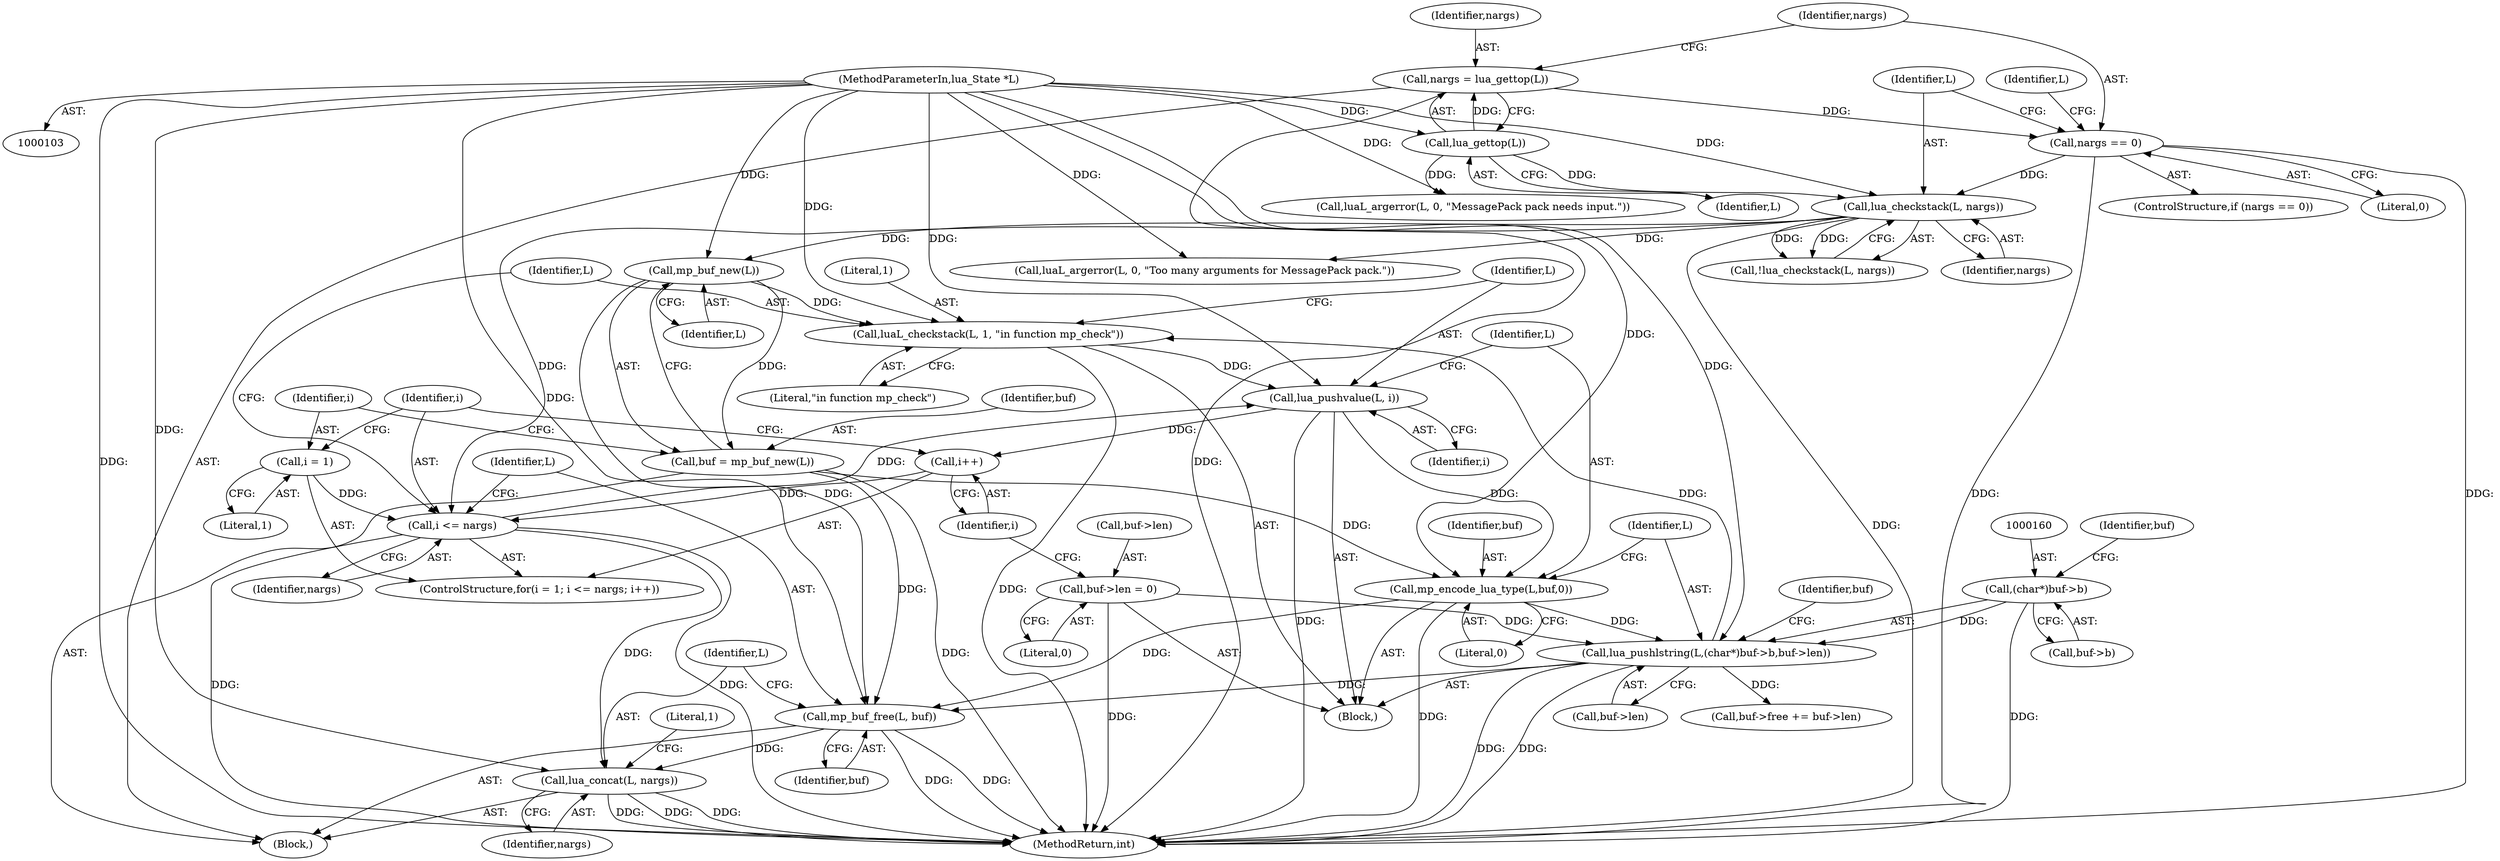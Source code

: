 digraph "0_redis_5ccb6f7a791bf3490357b00a898885759d98bab0_2@API" {
"1000179" [label="(Call,mp_buf_free(L, buf))"];
"1000157" [label="(Call,lua_pushlstring(L,(char*)buf->b,buf->len))"];
"1000153" [label="(Call,mp_encode_lua_type(L,buf,0))"];
"1000150" [label="(Call,lua_pushvalue(L, i))"];
"1000146" [label="(Call,luaL_checkstack(L, 1, \"in function mp_check\"))"];
"1000134" [label="(Call,mp_buf_new(L))"];
"1000124" [label="(Call,lua_checkstack(L, nargs))"];
"1000109" [label="(Call,lua_gettop(L))"];
"1000104" [label="(MethodParameterIn,lua_State *L)"];
"1000114" [label="(Call,nargs == 0)"];
"1000107" [label="(Call,nargs = lua_gettop(L))"];
"1000140" [label="(Call,i <= nargs)"];
"1000143" [label="(Call,i++)"];
"1000137" [label="(Call,i = 1)"];
"1000132" [label="(Call,buf = mp_buf_new(L))"];
"1000159" [label="(Call,(char*)buf->b)"];
"1000174" [label="(Call,buf->len = 0)"];
"1000182" [label="(Call,lua_concat(L, nargs))"];
"1000183" [label="(Identifier,L)"];
"1000153" [label="(Call,mp_encode_lua_type(L,buf,0))"];
"1000159" [label="(Call,(char*)buf->b)"];
"1000149" [label="(Literal,\"in function mp_check\")"];
"1000115" [label="(Identifier,nargs)"];
"1000174" [label="(Call,buf->len = 0)"];
"1000139" [label="(Literal,1)"];
"1000137" [label="(Call,i = 1)"];
"1000142" [label="(Identifier,nargs)"];
"1000156" [label="(Literal,0)"];
"1000132" [label="(Call,buf = mp_buf_new(L))"];
"1000125" [label="(Identifier,L)"];
"1000165" [label="(Identifier,buf)"];
"1000145" [label="(Block,)"];
"1000107" [label="(Call,nargs = lua_gettop(L))"];
"1000114" [label="(Call,nargs == 0)"];
"1000184" [label="(Identifier,nargs)"];
"1000186" [label="(Literal,1)"];
"1000123" [label="(Call,!lua_checkstack(L, nargs))"];
"1000110" [label="(Identifier,L)"];
"1000155" [label="(Identifier,buf)"];
"1000150" [label="(Call,lua_pushvalue(L, i))"];
"1000119" [label="(Identifier,L)"];
"1000105" [label="(Block,)"];
"1000124" [label="(Call,lua_checkstack(L, nargs))"];
"1000104" [label="(MethodParameterIn,lua_State *L)"];
"1000148" [label="(Literal,1)"];
"1000182" [label="(Call,lua_concat(L, nargs))"];
"1000161" [label="(Call,buf->b)"];
"1000164" [label="(Call,buf->len)"];
"1000179" [label="(Call,mp_buf_free(L, buf))"];
"1000152" [label="(Identifier,i)"];
"1000134" [label="(Call,mp_buf_new(L))"];
"1000118" [label="(Call,luaL_argerror(L, 0, \"MessagePack pack needs input.\"))"];
"1000144" [label="(Identifier,i)"];
"1000157" [label="(Call,lua_pushlstring(L,(char*)buf->b,buf->len))"];
"1000138" [label="(Identifier,i)"];
"1000135" [label="(Identifier,L)"];
"1000133" [label="(Identifier,buf)"];
"1000167" [label="(Call,buf->free += buf->len)"];
"1000154" [label="(Identifier,L)"];
"1000140" [label="(Call,i <= nargs)"];
"1000109" [label="(Call,lua_gettop(L))"];
"1000141" [label="(Identifier,i)"];
"1000128" [label="(Call,luaL_argerror(L, 0, \"Too many arguments for MessagePack pack.\"))"];
"1000113" [label="(ControlStructure,if (nargs == 0))"];
"1000116" [label="(Literal,0)"];
"1000178" [label="(Literal,0)"];
"1000181" [label="(Identifier,buf)"];
"1000136" [label="(ControlStructure,for(i = 1; i <= nargs; i++))"];
"1000126" [label="(Identifier,nargs)"];
"1000169" [label="(Identifier,buf)"];
"1000146" [label="(Call,luaL_checkstack(L, 1, \"in function mp_check\"))"];
"1000147" [label="(Identifier,L)"];
"1000143" [label="(Call,i++)"];
"1000175" [label="(Call,buf->len)"];
"1000158" [label="(Identifier,L)"];
"1000108" [label="(Identifier,nargs)"];
"1000187" [label="(MethodReturn,int)"];
"1000180" [label="(Identifier,L)"];
"1000151" [label="(Identifier,L)"];
"1000179" -> "1000105"  [label="AST: "];
"1000179" -> "1000181"  [label="CFG: "];
"1000180" -> "1000179"  [label="AST: "];
"1000181" -> "1000179"  [label="AST: "];
"1000183" -> "1000179"  [label="CFG: "];
"1000179" -> "1000187"  [label="DDG: "];
"1000179" -> "1000187"  [label="DDG: "];
"1000157" -> "1000179"  [label="DDG: "];
"1000134" -> "1000179"  [label="DDG: "];
"1000104" -> "1000179"  [label="DDG: "];
"1000153" -> "1000179"  [label="DDG: "];
"1000132" -> "1000179"  [label="DDG: "];
"1000179" -> "1000182"  [label="DDG: "];
"1000157" -> "1000145"  [label="AST: "];
"1000157" -> "1000164"  [label="CFG: "];
"1000158" -> "1000157"  [label="AST: "];
"1000159" -> "1000157"  [label="AST: "];
"1000164" -> "1000157"  [label="AST: "];
"1000169" -> "1000157"  [label="CFG: "];
"1000157" -> "1000187"  [label="DDG: "];
"1000157" -> "1000187"  [label="DDG: "];
"1000157" -> "1000146"  [label="DDG: "];
"1000153" -> "1000157"  [label="DDG: "];
"1000104" -> "1000157"  [label="DDG: "];
"1000159" -> "1000157"  [label="DDG: "];
"1000174" -> "1000157"  [label="DDG: "];
"1000157" -> "1000167"  [label="DDG: "];
"1000153" -> "1000145"  [label="AST: "];
"1000153" -> "1000156"  [label="CFG: "];
"1000154" -> "1000153"  [label="AST: "];
"1000155" -> "1000153"  [label="AST: "];
"1000156" -> "1000153"  [label="AST: "];
"1000158" -> "1000153"  [label="CFG: "];
"1000153" -> "1000187"  [label="DDG: "];
"1000150" -> "1000153"  [label="DDG: "];
"1000104" -> "1000153"  [label="DDG: "];
"1000132" -> "1000153"  [label="DDG: "];
"1000150" -> "1000145"  [label="AST: "];
"1000150" -> "1000152"  [label="CFG: "];
"1000151" -> "1000150"  [label="AST: "];
"1000152" -> "1000150"  [label="AST: "];
"1000154" -> "1000150"  [label="CFG: "];
"1000150" -> "1000187"  [label="DDG: "];
"1000150" -> "1000143"  [label="DDG: "];
"1000146" -> "1000150"  [label="DDG: "];
"1000104" -> "1000150"  [label="DDG: "];
"1000140" -> "1000150"  [label="DDG: "];
"1000146" -> "1000145"  [label="AST: "];
"1000146" -> "1000149"  [label="CFG: "];
"1000147" -> "1000146"  [label="AST: "];
"1000148" -> "1000146"  [label="AST: "];
"1000149" -> "1000146"  [label="AST: "];
"1000151" -> "1000146"  [label="CFG: "];
"1000146" -> "1000187"  [label="DDG: "];
"1000134" -> "1000146"  [label="DDG: "];
"1000104" -> "1000146"  [label="DDG: "];
"1000134" -> "1000132"  [label="AST: "];
"1000134" -> "1000135"  [label="CFG: "];
"1000135" -> "1000134"  [label="AST: "];
"1000132" -> "1000134"  [label="CFG: "];
"1000134" -> "1000132"  [label="DDG: "];
"1000124" -> "1000134"  [label="DDG: "];
"1000104" -> "1000134"  [label="DDG: "];
"1000124" -> "1000123"  [label="AST: "];
"1000124" -> "1000126"  [label="CFG: "];
"1000125" -> "1000124"  [label="AST: "];
"1000126" -> "1000124"  [label="AST: "];
"1000123" -> "1000124"  [label="CFG: "];
"1000124" -> "1000187"  [label="DDG: "];
"1000124" -> "1000123"  [label="DDG: "];
"1000124" -> "1000123"  [label="DDG: "];
"1000109" -> "1000124"  [label="DDG: "];
"1000104" -> "1000124"  [label="DDG: "];
"1000114" -> "1000124"  [label="DDG: "];
"1000124" -> "1000128"  [label="DDG: "];
"1000124" -> "1000140"  [label="DDG: "];
"1000109" -> "1000107"  [label="AST: "];
"1000109" -> "1000110"  [label="CFG: "];
"1000110" -> "1000109"  [label="AST: "];
"1000107" -> "1000109"  [label="CFG: "];
"1000109" -> "1000107"  [label="DDG: "];
"1000104" -> "1000109"  [label="DDG: "];
"1000109" -> "1000118"  [label="DDG: "];
"1000104" -> "1000103"  [label="AST: "];
"1000104" -> "1000187"  [label="DDG: "];
"1000104" -> "1000118"  [label="DDG: "];
"1000104" -> "1000128"  [label="DDG: "];
"1000104" -> "1000182"  [label="DDG: "];
"1000114" -> "1000113"  [label="AST: "];
"1000114" -> "1000116"  [label="CFG: "];
"1000115" -> "1000114"  [label="AST: "];
"1000116" -> "1000114"  [label="AST: "];
"1000119" -> "1000114"  [label="CFG: "];
"1000125" -> "1000114"  [label="CFG: "];
"1000114" -> "1000187"  [label="DDG: "];
"1000114" -> "1000187"  [label="DDG: "];
"1000107" -> "1000114"  [label="DDG: "];
"1000107" -> "1000105"  [label="AST: "];
"1000108" -> "1000107"  [label="AST: "];
"1000115" -> "1000107"  [label="CFG: "];
"1000107" -> "1000187"  [label="DDG: "];
"1000140" -> "1000136"  [label="AST: "];
"1000140" -> "1000142"  [label="CFG: "];
"1000141" -> "1000140"  [label="AST: "];
"1000142" -> "1000140"  [label="AST: "];
"1000147" -> "1000140"  [label="CFG: "];
"1000180" -> "1000140"  [label="CFG: "];
"1000140" -> "1000187"  [label="DDG: "];
"1000140" -> "1000187"  [label="DDG: "];
"1000143" -> "1000140"  [label="DDG: "];
"1000137" -> "1000140"  [label="DDG: "];
"1000140" -> "1000182"  [label="DDG: "];
"1000143" -> "1000136"  [label="AST: "];
"1000143" -> "1000144"  [label="CFG: "];
"1000144" -> "1000143"  [label="AST: "];
"1000141" -> "1000143"  [label="CFG: "];
"1000137" -> "1000136"  [label="AST: "];
"1000137" -> "1000139"  [label="CFG: "];
"1000138" -> "1000137"  [label="AST: "];
"1000139" -> "1000137"  [label="AST: "];
"1000141" -> "1000137"  [label="CFG: "];
"1000132" -> "1000105"  [label="AST: "];
"1000133" -> "1000132"  [label="AST: "];
"1000138" -> "1000132"  [label="CFG: "];
"1000132" -> "1000187"  [label="DDG: "];
"1000159" -> "1000161"  [label="CFG: "];
"1000160" -> "1000159"  [label="AST: "];
"1000161" -> "1000159"  [label="AST: "];
"1000165" -> "1000159"  [label="CFG: "];
"1000159" -> "1000187"  [label="DDG: "];
"1000174" -> "1000145"  [label="AST: "];
"1000174" -> "1000178"  [label="CFG: "];
"1000175" -> "1000174"  [label="AST: "];
"1000178" -> "1000174"  [label="AST: "];
"1000144" -> "1000174"  [label="CFG: "];
"1000174" -> "1000187"  [label="DDG: "];
"1000182" -> "1000105"  [label="AST: "];
"1000182" -> "1000184"  [label="CFG: "];
"1000183" -> "1000182"  [label="AST: "];
"1000184" -> "1000182"  [label="AST: "];
"1000186" -> "1000182"  [label="CFG: "];
"1000182" -> "1000187"  [label="DDG: "];
"1000182" -> "1000187"  [label="DDG: "];
"1000182" -> "1000187"  [label="DDG: "];
}
